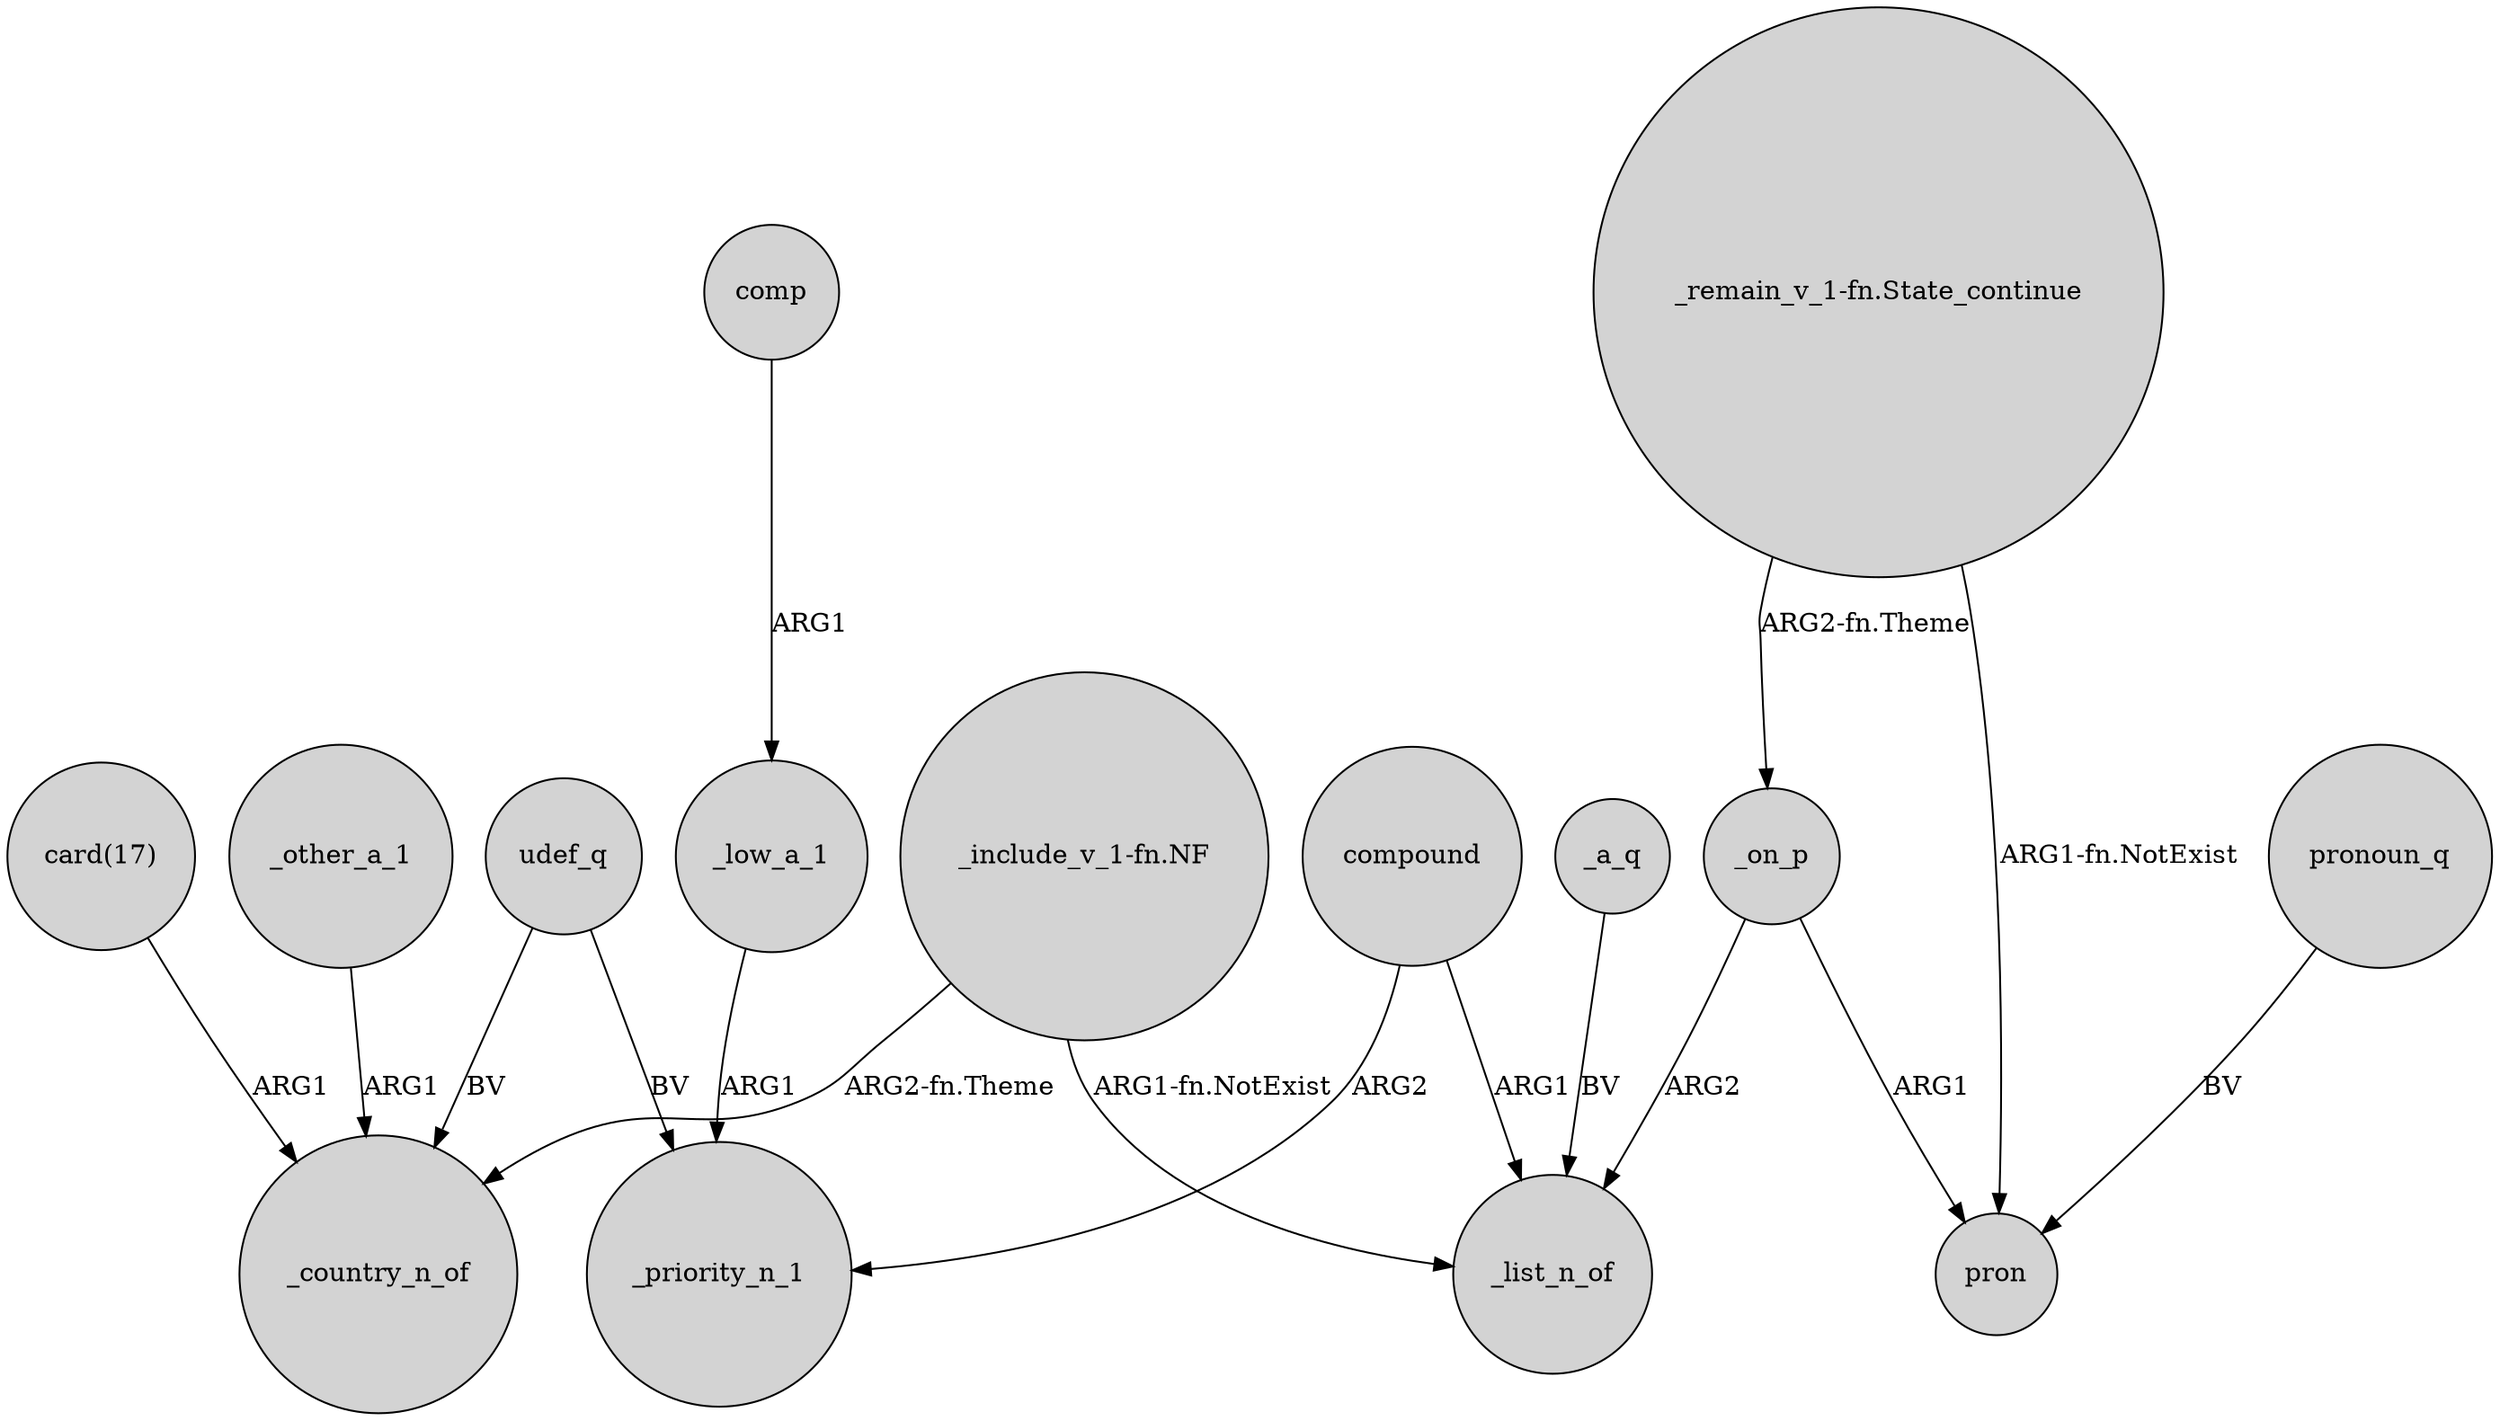 digraph {
	node [shape=circle style=filled]
	compound -> _priority_n_1 [label=ARG2]
	"_remain_v_1-fn.State_continue" -> _on_p [label="ARG2-fn.Theme"]
	compound -> _list_n_of [label=ARG1]
	"_include_v_1-fn.NF" -> _list_n_of [label="ARG1-fn.NotExist"]
	_other_a_1 -> _country_n_of [label=ARG1]
	_a_q -> _list_n_of [label=BV]
	udef_q -> _priority_n_1 [label=BV]
	_on_p -> _list_n_of [label=ARG2]
	_on_p -> pron [label=ARG1]
	_low_a_1 -> _priority_n_1 [label=ARG1]
	"_remain_v_1-fn.State_continue" -> pron [label="ARG1-fn.NotExist"]
	"card(17)" -> _country_n_of [label=ARG1]
	"_include_v_1-fn.NF" -> _country_n_of [label="ARG2-fn.Theme"]
	comp -> _low_a_1 [label=ARG1]
	udef_q -> _country_n_of [label=BV]
	pronoun_q -> pron [label=BV]
}
